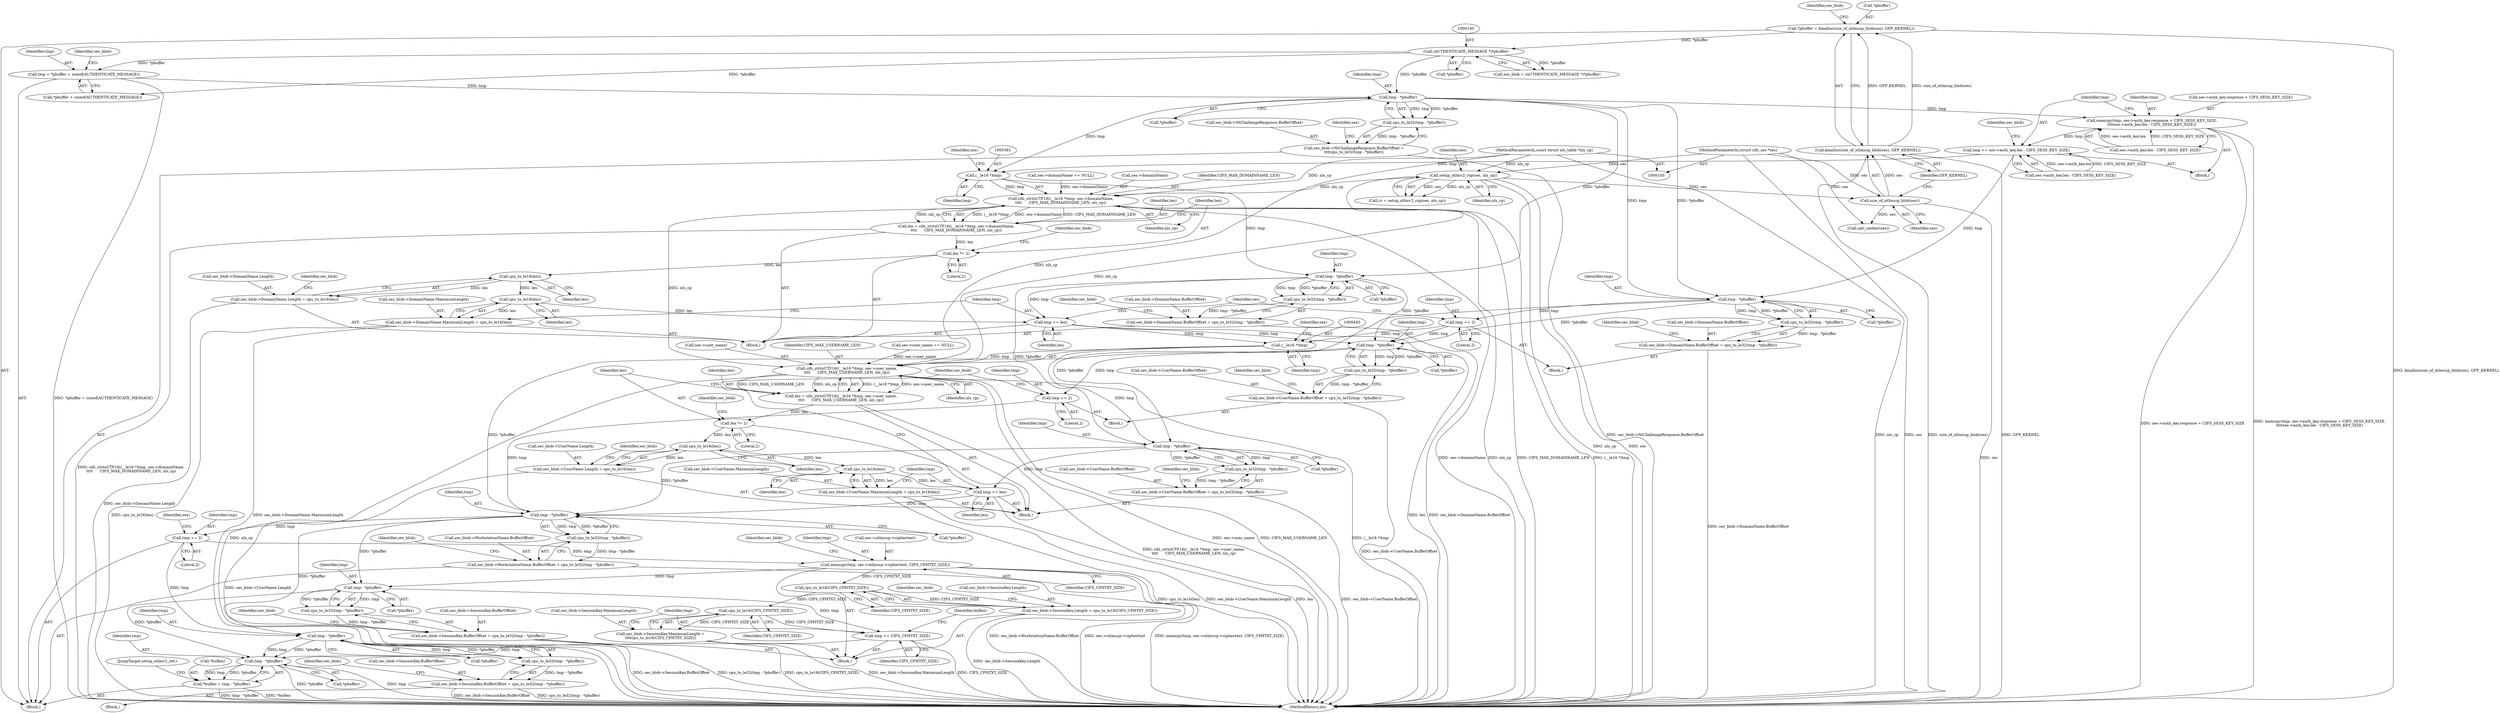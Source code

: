 digraph "0_linux_cabfb3680f78981d26c078a26e5c748531257ebb@API" {
"1000196" [label="(Call,tmp = *pbuffer + sizeof(AUTHENTICATE_MESSAGE))"];
"1000139" [label="(Call,(AUTHENTICATE_MESSAGE *)*pbuffer)"];
"1000130" [label="(Call,*pbuffer = kmalloc(size_of_ntlmssp_blob(ses), GFP_KERNEL))"];
"1000133" [label="(Call,kmalloc(size_of_ntlmssp_blob(ses), GFP_KERNEL))"];
"1000134" [label="(Call,size_of_ntlmssp_blob(ses))"];
"1000115" [label="(Call,setup_ntlmv2_rsp(ses, nls_cp))"];
"1000106" [label="(MethodParameterIn,struct cifs_ses *ses)"];
"1000107" [label="(MethodParameterIn,const struct nls_table *nls_cp)"];
"1000239" [label="(Call,tmp - *pbuffer)"];
"1000238" [label="(Call,cpu_to_le32(tmp - *pbuffer))"];
"1000232" [label="(Call,sec_blob->NtChallengeResponse.BufferOffset =\n\t\t\t\tcpu_to_le32(tmp - *pbuffer))"];
"1000250" [label="(Call,memcpy(tmp, ses->auth_key.response + CIFS_SESS_KEY_SIZE,\n\t\t\t\tses->auth_key.len - CIFS_SESS_KEY_SIZE))"];
"1000266" [label="(Call,tmp += ses->auth_key.len - CIFS_SESS_KEY_SIZE)"];
"1000333" [label="(Call,tmp - *pbuffer)"];
"1000332" [label="(Call,cpu_to_le32(tmp - *pbuffer))"];
"1000326" [label="(Call,sec_blob->DomainName.BufferOffset = cpu_to_le32(tmp - *pbuffer))"];
"1000351" [label="(Call,tmp += 2)"];
"1000415" [label="(Call,tmp - *pbuffer)"];
"1000414" [label="(Call,cpu_to_le32(tmp - *pbuffer))"];
"1000408" [label="(Call,sec_blob->UserName.BufferOffset = cpu_to_le32(tmp - *pbuffer))"];
"1000433" [label="(Call,tmp += 2)"];
"1000490" [label="(Call,tmp - *pbuffer)"];
"1000489" [label="(Call,cpu_to_le32(tmp - *pbuffer))"];
"1000483" [label="(Call,sec_blob->WorkstationName.BufferOffset = cpu_to_le32(tmp - *pbuffer))"];
"1000508" [label="(Call,tmp += 2)"];
"1000532" [label="(Call,memcpy(tmp, ses->ntlmssp->ciphertext, CIFS_CPHTXT_SIZE))"];
"1000547" [label="(Call,tmp - *pbuffer)"];
"1000546" [label="(Call,cpu_to_le32(tmp - *pbuffer))"];
"1000540" [label="(Call,sec_blob->SessionKey.BufferOffset = cpu_to_le32(tmp - *pbuffer))"];
"1000567" [label="(Call,tmp += CIFS_CPHTXT_SIZE)"];
"1000600" [label="(Call,tmp - *pbuffer)"];
"1000597" [label="(Call,*buflen = tmp - *pbuffer)"];
"1000557" [label="(Call,cpu_to_le16(CIFS_CPHTXT_SIZE))"];
"1000551" [label="(Call,sec_blob->SessionKey.Length = cpu_to_le16(CIFS_CPHTXT_SIZE))"];
"1000565" [label="(Call,cpu_to_le16(CIFS_CPHTXT_SIZE))"];
"1000559" [label="(Call,sec_blob->SessionKey.MaximumLength =\n\t\t\t\tcpu_to_le16(CIFS_CPHTXT_SIZE))"];
"1000579" [label="(Call,tmp - *pbuffer)"];
"1000578" [label="(Call,cpu_to_le32(tmp - *pbuffer))"];
"1000572" [label="(Call,sec_blob->SessionKey.BufferOffset = cpu_to_le32(tmp - *pbuffer))"];
"1000442" [label="(Call,(__le16 *)tmp)"];
"1000441" [label="(Call,cifs_strtoUTF16((__le16 *)tmp, ses->user_name,\n\t\t\t\t      CIFS_MAX_USERNAME_LEN, nls_cp))"];
"1000439" [label="(Call,len = cifs_strtoUTF16((__le16 *)tmp, ses->user_name,\n\t\t\t\t      CIFS_MAX_USERNAME_LEN, nls_cp))"];
"1000450" [label="(Call,len *= 2)"];
"1000470" [label="(Call,cpu_to_le16(len))"];
"1000464" [label="(Call,sec_blob->UserName.Length = cpu_to_le16(len))"];
"1000478" [label="(Call,cpu_to_le16(len))"];
"1000472" [label="(Call,sec_blob->UserName.MaximumLength = cpu_to_le16(len))"];
"1000480" [label="(Call,tmp += len)"];
"1000460" [label="(Call,tmp - *pbuffer)"];
"1000459" [label="(Call,cpu_to_le32(tmp - *pbuffer))"];
"1000453" [label="(Call,sec_blob->UserName.BufferOffset = cpu_to_le32(tmp - *pbuffer))"];
"1000360" [label="(Call,(__le16 *)tmp)"];
"1000359" [label="(Call,cifs_strtoUTF16((__le16 *)tmp, ses->domainName,\n\t\t\t\t      CIFS_MAX_DOMAINNAME_LEN, nls_cp))"];
"1000357" [label="(Call,len = cifs_strtoUTF16((__le16 *)tmp, ses->domainName,\n\t\t\t\t      CIFS_MAX_DOMAINNAME_LEN, nls_cp))"];
"1000368" [label="(Call,len *= 2)"];
"1000388" [label="(Call,cpu_to_le16(len))"];
"1000382" [label="(Call,sec_blob->DomainName.Length = cpu_to_le16(len))"];
"1000396" [label="(Call,cpu_to_le16(len))"];
"1000390" [label="(Call,sec_blob->DomainName.MaximumLength = cpu_to_le16(len))"];
"1000398" [label="(Call,tmp += len)"];
"1000378" [label="(Call,tmp - *pbuffer)"];
"1000377" [label="(Call,cpu_to_le32(tmp - *pbuffer))"];
"1000371" [label="(Call,sec_blob->DomainName.BufferOffset = cpu_to_le32(tmp - *pbuffer))"];
"1000422" [label="(Identifier,sec_blob)"];
"1000351" [label="(Call,tmp += 2)"];
"1000490" [label="(Call,tmp - *pbuffer)"];
"1000433" [label="(Call,tmp += 2)"];
"1000141" [label="(Call,*pbuffer)"];
"1000491" [label="(Identifier,tmp)"];
"1000327" [label="(Call,sec_blob->DomainName.BufferOffset)"];
"1000400" [label="(Identifier,len)"];
"1000353" [label="(Literal,2)"];
"1000440" [label="(Identifier,len)"];
"1000233" [label="(Call,sec_blob->NtChallengeResponse.BufferOffset)"];
"1000532" [label="(Call,memcpy(tmp, ses->ntlmssp->ciphertext, CIFS_CPHTXT_SIZE))"];
"1000355" [label="(Block,)"];
"1000479" [label="(Identifier,len)"];
"1000415" [label="(Call,tmp - *pbuffer)"];
"1000541" [label="(Call,sec_blob->SessionKey.BufferOffset)"];
"1000551" [label="(Call,sec_blob->SessionKey.Length = cpu_to_le16(CIFS_CPHTXT_SIZE))"];
"1000448" [label="(Identifier,CIFS_MAX_USERNAME_LEN)"];
"1000139" [label="(Call,(AUTHENTICATE_MESSAGE *)*pbuffer)"];
"1000566" [label="(Identifier,CIFS_CPHTXT_SIZE)"];
"1000335" [label="(Call,*pbuffer)"];
"1000531" [label="(Block,)"];
"1000461" [label="(Identifier,tmp)"];
"1000390" [label="(Call,sec_blob->DomainName.MaximumLength = cpu_to_le16(len))"];
"1000377" [label="(Call,cpu_to_le32(tmp - *pbuffer))"];
"1000454" [label="(Call,sec_blob->UserName.BufferOffset)"];
"1000267" [label="(Identifier,tmp)"];
"1000106" [label="(MethodParameterIn,struct cifs_ses *ses)"];
"1000352" [label="(Identifier,tmp)"];
"1000138" [label="(Identifier,sec_blob)"];
"1000486" [label="(Identifier,sec_blob)"];
"1000601" [label="(Identifier,tmp)"];
"1000517" [label="(Identifier,ses)"];
"1000326" [label="(Call,sec_blob->DomainName.BufferOffset = cpu_to_le32(tmp - *pbuffer))"];
"1000434" [label="(Identifier,tmp)"];
"1000568" [label="(Identifier,tmp)"];
"1000471" [label="(Identifier,len)"];
"1000475" [label="(Identifier,sec_blob)"];
"1000382" [label="(Call,sec_blob->DomainName.Length = cpu_to_le16(len))"];
"1000117" [label="(Identifier,nls_cp)"];
"1000251" [label="(Identifier,tmp)"];
"1000409" [label="(Call,sec_blob->UserName.BufferOffset)"];
"1000573" [label="(Call,sec_blob->SessionKey.BufferOffset)"];
"1000320" [label="(Call,ses->domainName == NULL)"];
"1000600" [label="(Call,tmp - *pbuffer)"];
"1000508" [label="(Call,tmp += 2)"];
"1000137" [label="(Call,sec_blob = (AUTHENTICATE_MESSAGE *)*pbuffer)"];
"1000372" [label="(Call,sec_blob->DomainName.BufferOffset)"];
"1000452" [label="(Literal,2)"];
"1000478" [label="(Call,cpu_to_le16(len))"];
"1000362" [label="(Identifier,tmp)"];
"1000435" [label="(Literal,2)"];
"1000268" [label="(Call,ses->auth_key.len - CIFS_SESS_KEY_SIZE)"];
"1000450" [label="(Call,len *= 2)"];
"1000198" [label="(Call,*pbuffer + sizeof(AUTHENTICATE_MESSAGE))"];
"1000449" [label="(Identifier,nls_cp)"];
"1000414" [label="(Call,cpu_to_le32(tmp - *pbuffer))"];
"1000241" [label="(Call,*pbuffer)"];
"1000543" [label="(Identifier,sec_blob)"];
"1000408" [label="(Call,sec_blob->UserName.BufferOffset = cpu_to_le32(tmp - *pbuffer))"];
"1000552" [label="(Call,sec_blob->SessionKey.Length)"];
"1000380" [label="(Call,*pbuffer)"];
"1000597" [label="(Call,*buflen = tmp - *pbuffer)"];
"1000548" [label="(Identifier,tmp)"];
"1000266" [label="(Call,tmp += ses->auth_key.len - CIFS_SESS_KEY_SIZE)"];
"1000529" [label="(Call,calc_seckey(ses))"];
"1000578" [label="(Call,cpu_to_le32(tmp - *pbuffer))"];
"1000367" [label="(Identifier,nls_cp)"];
"1000402" [label="(Call,ses->user_name == NULL)"];
"1000464" [label="(Call,sec_blob->UserName.Length = cpu_to_le16(len))"];
"1000371" [label="(Call,sec_blob->DomainName.BufferOffset = cpu_to_le32(tmp - *pbuffer))"];
"1000360" [label="(Call,(__le16 *)tmp)"];
"1000115" [label="(Call,setup_ntlmv2_rsp(ses, nls_cp))"];
"1000359" [label="(Call,cifs_strtoUTF16((__le16 *)tmp, ses->domainName,\n\t\t\t\t      CIFS_MAX_DOMAINNAME_LEN, nls_cp))"];
"1000546" [label="(Call,cpu_to_le32(tmp - *pbuffer))"];
"1000581" [label="(Call,*pbuffer)"];
"1000416" [label="(Identifier,tmp)"];
"1000437" [label="(Block,)"];
"1000473" [label="(Call,sec_blob->UserName.MaximumLength)"];
"1000470" [label="(Call,cpu_to_le16(len))"];
"1000113" [label="(Call,rc = setup_ntlmv2_rsp(ses, nls_cp))"];
"1000134" [label="(Call,size_of_ntlmssp_blob(ses))"];
"1000259" [label="(Call,ses->auth_key.len - CIFS_SESS_KEY_SIZE)"];
"1000357" [label="(Call,len = cifs_strtoUTF16((__le16 *)tmp, ses->domainName,\n\t\t\t\t      CIFS_MAX_DOMAINNAME_LEN, nls_cp))"];
"1000385" [label="(Identifier,sec_blob)"];
"1000240" [label="(Identifier,tmp)"];
"1000558" [label="(Identifier,CIFS_CPHTXT_SIZE)"];
"1000196" [label="(Call,tmp = *pbuffer + sizeof(AUTHENTICATE_MESSAGE))"];
"1000559" [label="(Call,sec_blob->SessionKey.MaximumLength =\n\t\t\t\tcpu_to_le16(CIFS_CPHTXT_SIZE))"];
"1000334" [label="(Identifier,tmp)"];
"1000489" [label="(Call,cpu_to_le32(tmp - *pbuffer))"];
"1000399" [label="(Identifier,tmp)"];
"1000554" [label="(Identifier,sec_blob)"];
"1000472" [label="(Call,sec_blob->UserName.MaximumLength = cpu_to_le16(len))"];
"1000389" [label="(Identifier,len)"];
"1000252" [label="(Call,ses->auth_key.response + CIFS_SESS_KEY_SIZE)"];
"1000580" [label="(Identifier,tmp)"];
"1000460" [label="(Call,tmp - *pbuffer)"];
"1000482" [label="(Identifier,len)"];
"1000572" [label="(Call,sec_blob->SessionKey.BufferOffset = cpu_to_le32(tmp - *pbuffer))"];
"1000451" [label="(Identifier,len)"];
"1000446" [label="(Identifier,ses)"];
"1000370" [label="(Literal,2)"];
"1000509" [label="(Identifier,tmp)"];
"1000383" [label="(Call,sec_blob->DomainName.Length)"];
"1000364" [label="(Identifier,ses)"];
"1000340" [label="(Identifier,sec_blob)"];
"1000481" [label="(Identifier,tmp)"];
"1000332" [label="(Call,cpu_to_le32(tmp - *pbuffer))"];
"1000492" [label="(Call,*pbuffer)"];
"1000607" [label="(MethodReturn,int)"];
"1000510" [label="(Literal,2)"];
"1000480" [label="(Call,tmp += len)"];
"1000557" [label="(Call,cpu_to_le16(CIFS_CPHTXT_SIZE))"];
"1000417" [label="(Call,*pbuffer)"];
"1000579" [label="(Call,tmp - *pbuffer)"];
"1000533" [label="(Identifier,tmp)"];
"1000391" [label="(Call,sec_blob->DomainName.MaximumLength)"];
"1000131" [label="(Call,*pbuffer)"];
"1000249" [label="(Block,)"];
"1000497" [label="(Identifier,sec_blob)"];
"1000444" [label="(Identifier,tmp)"];
"1000453" [label="(Call,sec_blob->UserName.BufferOffset = cpu_to_le32(tmp - *pbuffer))"];
"1000363" [label="(Call,ses->domainName)"];
"1000397" [label="(Identifier,len)"];
"1000562" [label="(Identifier,sec_blob)"];
"1000278" [label="(Identifier,sec_blob)"];
"1000586" [label="(Identifier,sec_blob)"];
"1000398" [label="(Call,tmp += len)"];
"1000549" [label="(Call,*pbuffer)"];
"1000540" [label="(Call,sec_blob->SessionKey.BufferOffset = cpu_to_le32(tmp - *pbuffer))"];
"1000368" [label="(Call,len *= 2)"];
"1000439" [label="(Call,len = cifs_strtoUTF16((__le16 *)tmp, ses->user_name,\n\t\t\t\t      CIFS_MAX_USERNAME_LEN, nls_cp))"];
"1000246" [label="(Identifier,ses)"];
"1000445" [label="(Call,ses->user_name)"];
"1000604" [label="(JumpTarget,setup_ntlmv2_ret:)"];
"1000459" [label="(Call,cpu_to_le32(tmp - *pbuffer))"];
"1000369" [label="(Identifier,len)"];
"1000205" [label="(Identifier,sec_blob)"];
"1000135" [label="(Identifier,ses)"];
"1000325" [label="(Block,)"];
"1000456" [label="(Identifier,sec_blob)"];
"1000130" [label="(Call,*pbuffer = kmalloc(size_of_ntlmssp_blob(ses), GFP_KERNEL))"];
"1000539" [label="(Identifier,CIFS_CPHTXT_SIZE)"];
"1000465" [label="(Call,sec_blob->UserName.Length)"];
"1000238" [label="(Call,cpu_to_le32(tmp - *pbuffer))"];
"1000404" [label="(Identifier,ses)"];
"1000250" [label="(Call,memcpy(tmp, ses->auth_key.response + CIFS_SESS_KEY_SIZE,\n\t\t\t\tses->auth_key.len - CIFS_SESS_KEY_SIZE))"];
"1000467" [label="(Identifier,sec_blob)"];
"1000602" [label="(Call,*pbuffer)"];
"1000483" [label="(Call,sec_blob->WorkstationName.BufferOffset = cpu_to_le32(tmp - *pbuffer))"];
"1000599" [label="(Identifier,buflen)"];
"1000462" [label="(Call,*pbuffer)"];
"1000567" [label="(Call,tmp += CIFS_CPHTXT_SIZE)"];
"1000197" [label="(Identifier,tmp)"];
"1000442" [label="(Call,(__le16 *)tmp)"];
"1000232" [label="(Call,sec_blob->NtChallengeResponse.BufferOffset =\n\t\t\t\tcpu_to_le32(tmp - *pbuffer))"];
"1000396" [label="(Call,cpu_to_le16(len))"];
"1000374" [label="(Identifier,sec_blob)"];
"1000393" [label="(Identifier,sec_blob)"];
"1000571" [label="(Block,)"];
"1000388" [label="(Call,cpu_to_le16(len))"];
"1000441" [label="(Call,cifs_strtoUTF16((__le16 *)tmp, ses->user_name,\n\t\t\t\t      CIFS_MAX_USERNAME_LEN, nls_cp))"];
"1000358" [label="(Identifier,len)"];
"1000107" [label="(MethodParameterIn,const struct nls_table *nls_cp)"];
"1000136" [label="(Identifier,GFP_KERNEL)"];
"1000407" [label="(Block,)"];
"1000565" [label="(Call,cpu_to_le16(CIFS_CPHTXT_SIZE))"];
"1000534" [label="(Call,ses->ntlmssp->ciphertext)"];
"1000560" [label="(Call,sec_blob->SessionKey.MaximumLength)"];
"1000378" [label="(Call,tmp - *pbuffer)"];
"1000484" [label="(Call,sec_blob->WorkstationName.BufferOffset)"];
"1000379" [label="(Identifier,tmp)"];
"1000547" [label="(Call,tmp - *pbuffer)"];
"1000116" [label="(Identifier,ses)"];
"1000133" [label="(Call,kmalloc(size_of_ntlmssp_blob(ses), GFP_KERNEL))"];
"1000333" [label="(Call,tmp - *pbuffer)"];
"1000366" [label="(Identifier,CIFS_MAX_DOMAINNAME_LEN)"];
"1000108" [label="(Block,)"];
"1000239" [label="(Call,tmp - *pbuffer)"];
"1000598" [label="(Call,*buflen)"];
"1000569" [label="(Identifier,CIFS_CPHTXT_SIZE)"];
"1000196" -> "1000108"  [label="AST: "];
"1000196" -> "1000198"  [label="CFG: "];
"1000197" -> "1000196"  [label="AST: "];
"1000198" -> "1000196"  [label="AST: "];
"1000205" -> "1000196"  [label="CFG: "];
"1000196" -> "1000607"  [label="DDG: *pbuffer + sizeof(AUTHENTICATE_MESSAGE)"];
"1000139" -> "1000196"  [label="DDG: *pbuffer"];
"1000196" -> "1000239"  [label="DDG: tmp"];
"1000139" -> "1000137"  [label="AST: "];
"1000139" -> "1000141"  [label="CFG: "];
"1000140" -> "1000139"  [label="AST: "];
"1000141" -> "1000139"  [label="AST: "];
"1000137" -> "1000139"  [label="CFG: "];
"1000139" -> "1000137"  [label="DDG: *pbuffer"];
"1000130" -> "1000139"  [label="DDG: *pbuffer"];
"1000139" -> "1000198"  [label="DDG: *pbuffer"];
"1000139" -> "1000239"  [label="DDG: *pbuffer"];
"1000130" -> "1000108"  [label="AST: "];
"1000130" -> "1000133"  [label="CFG: "];
"1000131" -> "1000130"  [label="AST: "];
"1000133" -> "1000130"  [label="AST: "];
"1000138" -> "1000130"  [label="CFG: "];
"1000130" -> "1000607"  [label="DDG: kmalloc(size_of_ntlmssp_blob(ses), GFP_KERNEL)"];
"1000133" -> "1000130"  [label="DDG: size_of_ntlmssp_blob(ses)"];
"1000133" -> "1000130"  [label="DDG: GFP_KERNEL"];
"1000133" -> "1000136"  [label="CFG: "];
"1000134" -> "1000133"  [label="AST: "];
"1000136" -> "1000133"  [label="AST: "];
"1000133" -> "1000607"  [label="DDG: size_of_ntlmssp_blob(ses)"];
"1000133" -> "1000607"  [label="DDG: GFP_KERNEL"];
"1000134" -> "1000133"  [label="DDG: ses"];
"1000134" -> "1000135"  [label="CFG: "];
"1000135" -> "1000134"  [label="AST: "];
"1000136" -> "1000134"  [label="CFG: "];
"1000134" -> "1000607"  [label="DDG: ses"];
"1000115" -> "1000134"  [label="DDG: ses"];
"1000106" -> "1000134"  [label="DDG: ses"];
"1000134" -> "1000529"  [label="DDG: ses"];
"1000115" -> "1000113"  [label="AST: "];
"1000115" -> "1000117"  [label="CFG: "];
"1000116" -> "1000115"  [label="AST: "];
"1000117" -> "1000115"  [label="AST: "];
"1000113" -> "1000115"  [label="CFG: "];
"1000115" -> "1000607"  [label="DDG: nls_cp"];
"1000115" -> "1000607"  [label="DDG: ses"];
"1000115" -> "1000113"  [label="DDG: ses"];
"1000115" -> "1000113"  [label="DDG: nls_cp"];
"1000106" -> "1000115"  [label="DDG: ses"];
"1000107" -> "1000115"  [label="DDG: nls_cp"];
"1000115" -> "1000359"  [label="DDG: nls_cp"];
"1000115" -> "1000441"  [label="DDG: nls_cp"];
"1000106" -> "1000103"  [label="AST: "];
"1000106" -> "1000607"  [label="DDG: ses"];
"1000106" -> "1000529"  [label="DDG: ses"];
"1000107" -> "1000103"  [label="AST: "];
"1000107" -> "1000607"  [label="DDG: nls_cp"];
"1000107" -> "1000359"  [label="DDG: nls_cp"];
"1000107" -> "1000441"  [label="DDG: nls_cp"];
"1000239" -> "1000238"  [label="AST: "];
"1000239" -> "1000241"  [label="CFG: "];
"1000240" -> "1000239"  [label="AST: "];
"1000241" -> "1000239"  [label="AST: "];
"1000238" -> "1000239"  [label="CFG: "];
"1000239" -> "1000238"  [label="DDG: tmp"];
"1000239" -> "1000238"  [label="DDG: *pbuffer"];
"1000239" -> "1000250"  [label="DDG: tmp"];
"1000239" -> "1000333"  [label="DDG: tmp"];
"1000239" -> "1000333"  [label="DDG: *pbuffer"];
"1000239" -> "1000360"  [label="DDG: tmp"];
"1000239" -> "1000378"  [label="DDG: *pbuffer"];
"1000238" -> "1000232"  [label="AST: "];
"1000232" -> "1000238"  [label="CFG: "];
"1000238" -> "1000232"  [label="DDG: tmp - *pbuffer"];
"1000232" -> "1000108"  [label="AST: "];
"1000233" -> "1000232"  [label="AST: "];
"1000246" -> "1000232"  [label="CFG: "];
"1000232" -> "1000607"  [label="DDG: sec_blob->NtChallengeResponse.BufferOffset"];
"1000250" -> "1000249"  [label="AST: "];
"1000250" -> "1000259"  [label="CFG: "];
"1000251" -> "1000250"  [label="AST: "];
"1000252" -> "1000250"  [label="AST: "];
"1000259" -> "1000250"  [label="AST: "];
"1000267" -> "1000250"  [label="CFG: "];
"1000250" -> "1000607"  [label="DDG: ses->auth_key.response + CIFS_SESS_KEY_SIZE"];
"1000250" -> "1000607"  [label="DDG: memcpy(tmp, ses->auth_key.response + CIFS_SESS_KEY_SIZE,\n\t\t\t\tses->auth_key.len - CIFS_SESS_KEY_SIZE)"];
"1000259" -> "1000250"  [label="DDG: ses->auth_key.len"];
"1000259" -> "1000250"  [label="DDG: CIFS_SESS_KEY_SIZE"];
"1000250" -> "1000266"  [label="DDG: tmp"];
"1000266" -> "1000249"  [label="AST: "];
"1000266" -> "1000268"  [label="CFG: "];
"1000267" -> "1000266"  [label="AST: "];
"1000268" -> "1000266"  [label="AST: "];
"1000278" -> "1000266"  [label="CFG: "];
"1000268" -> "1000266"  [label="DDG: ses->auth_key.len"];
"1000268" -> "1000266"  [label="DDG: CIFS_SESS_KEY_SIZE"];
"1000266" -> "1000333"  [label="DDG: tmp"];
"1000266" -> "1000360"  [label="DDG: tmp"];
"1000333" -> "1000332"  [label="AST: "];
"1000333" -> "1000335"  [label="CFG: "];
"1000334" -> "1000333"  [label="AST: "];
"1000335" -> "1000333"  [label="AST: "];
"1000332" -> "1000333"  [label="CFG: "];
"1000333" -> "1000332"  [label="DDG: tmp"];
"1000333" -> "1000332"  [label="DDG: *pbuffer"];
"1000333" -> "1000351"  [label="DDG: tmp"];
"1000333" -> "1000415"  [label="DDG: *pbuffer"];
"1000333" -> "1000460"  [label="DDG: *pbuffer"];
"1000332" -> "1000326"  [label="AST: "];
"1000326" -> "1000332"  [label="CFG: "];
"1000332" -> "1000326"  [label="DDG: tmp - *pbuffer"];
"1000326" -> "1000325"  [label="AST: "];
"1000327" -> "1000326"  [label="AST: "];
"1000340" -> "1000326"  [label="CFG: "];
"1000326" -> "1000607"  [label="DDG: sec_blob->DomainName.BufferOffset"];
"1000351" -> "1000325"  [label="AST: "];
"1000351" -> "1000353"  [label="CFG: "];
"1000352" -> "1000351"  [label="AST: "];
"1000353" -> "1000351"  [label="AST: "];
"1000404" -> "1000351"  [label="CFG: "];
"1000351" -> "1000415"  [label="DDG: tmp"];
"1000351" -> "1000442"  [label="DDG: tmp"];
"1000415" -> "1000414"  [label="AST: "];
"1000415" -> "1000417"  [label="CFG: "];
"1000416" -> "1000415"  [label="AST: "];
"1000417" -> "1000415"  [label="AST: "];
"1000414" -> "1000415"  [label="CFG: "];
"1000415" -> "1000414"  [label="DDG: tmp"];
"1000415" -> "1000414"  [label="DDG: *pbuffer"];
"1000398" -> "1000415"  [label="DDG: tmp"];
"1000378" -> "1000415"  [label="DDG: *pbuffer"];
"1000415" -> "1000433"  [label="DDG: tmp"];
"1000415" -> "1000490"  [label="DDG: *pbuffer"];
"1000414" -> "1000408"  [label="AST: "];
"1000408" -> "1000414"  [label="CFG: "];
"1000414" -> "1000408"  [label="DDG: tmp - *pbuffer"];
"1000408" -> "1000407"  [label="AST: "];
"1000409" -> "1000408"  [label="AST: "];
"1000422" -> "1000408"  [label="CFG: "];
"1000408" -> "1000607"  [label="DDG: sec_blob->UserName.BufferOffset"];
"1000433" -> "1000407"  [label="AST: "];
"1000433" -> "1000435"  [label="CFG: "];
"1000434" -> "1000433"  [label="AST: "];
"1000435" -> "1000433"  [label="AST: "];
"1000486" -> "1000433"  [label="CFG: "];
"1000433" -> "1000490"  [label="DDG: tmp"];
"1000490" -> "1000489"  [label="AST: "];
"1000490" -> "1000492"  [label="CFG: "];
"1000491" -> "1000490"  [label="AST: "];
"1000492" -> "1000490"  [label="AST: "];
"1000489" -> "1000490"  [label="CFG: "];
"1000490" -> "1000489"  [label="DDG: tmp"];
"1000490" -> "1000489"  [label="DDG: *pbuffer"];
"1000480" -> "1000490"  [label="DDG: tmp"];
"1000460" -> "1000490"  [label="DDG: *pbuffer"];
"1000490" -> "1000508"  [label="DDG: tmp"];
"1000490" -> "1000547"  [label="DDG: *pbuffer"];
"1000490" -> "1000579"  [label="DDG: *pbuffer"];
"1000489" -> "1000483"  [label="AST: "];
"1000483" -> "1000489"  [label="CFG: "];
"1000489" -> "1000483"  [label="DDG: tmp - *pbuffer"];
"1000483" -> "1000108"  [label="AST: "];
"1000484" -> "1000483"  [label="AST: "];
"1000497" -> "1000483"  [label="CFG: "];
"1000483" -> "1000607"  [label="DDG: sec_blob->WorkstationName.BufferOffset"];
"1000508" -> "1000108"  [label="AST: "];
"1000508" -> "1000510"  [label="CFG: "];
"1000509" -> "1000508"  [label="AST: "];
"1000510" -> "1000508"  [label="AST: "];
"1000517" -> "1000508"  [label="CFG: "];
"1000508" -> "1000532"  [label="DDG: tmp"];
"1000508" -> "1000579"  [label="DDG: tmp"];
"1000532" -> "1000531"  [label="AST: "];
"1000532" -> "1000539"  [label="CFG: "];
"1000533" -> "1000532"  [label="AST: "];
"1000534" -> "1000532"  [label="AST: "];
"1000539" -> "1000532"  [label="AST: "];
"1000543" -> "1000532"  [label="CFG: "];
"1000532" -> "1000607"  [label="DDG: ses->ntlmssp->ciphertext"];
"1000532" -> "1000607"  [label="DDG: memcpy(tmp, ses->ntlmssp->ciphertext, CIFS_CPHTXT_SIZE)"];
"1000532" -> "1000547"  [label="DDG: tmp"];
"1000532" -> "1000557"  [label="DDG: CIFS_CPHTXT_SIZE"];
"1000547" -> "1000546"  [label="AST: "];
"1000547" -> "1000549"  [label="CFG: "];
"1000548" -> "1000547"  [label="AST: "];
"1000549" -> "1000547"  [label="AST: "];
"1000546" -> "1000547"  [label="CFG: "];
"1000547" -> "1000546"  [label="DDG: tmp"];
"1000547" -> "1000546"  [label="DDG: *pbuffer"];
"1000547" -> "1000567"  [label="DDG: tmp"];
"1000547" -> "1000600"  [label="DDG: *pbuffer"];
"1000546" -> "1000540"  [label="AST: "];
"1000540" -> "1000546"  [label="CFG: "];
"1000546" -> "1000540"  [label="DDG: tmp - *pbuffer"];
"1000540" -> "1000531"  [label="AST: "];
"1000541" -> "1000540"  [label="AST: "];
"1000554" -> "1000540"  [label="CFG: "];
"1000540" -> "1000607"  [label="DDG: cpu_to_le32(tmp - *pbuffer)"];
"1000540" -> "1000607"  [label="DDG: sec_blob->SessionKey.BufferOffset"];
"1000567" -> "1000531"  [label="AST: "];
"1000567" -> "1000569"  [label="CFG: "];
"1000568" -> "1000567"  [label="AST: "];
"1000569" -> "1000567"  [label="AST: "];
"1000599" -> "1000567"  [label="CFG: "];
"1000567" -> "1000607"  [label="DDG: CIFS_CPHTXT_SIZE"];
"1000565" -> "1000567"  [label="DDG: CIFS_CPHTXT_SIZE"];
"1000567" -> "1000600"  [label="DDG: tmp"];
"1000600" -> "1000597"  [label="AST: "];
"1000600" -> "1000602"  [label="CFG: "];
"1000601" -> "1000600"  [label="AST: "];
"1000602" -> "1000600"  [label="AST: "];
"1000597" -> "1000600"  [label="CFG: "];
"1000600" -> "1000607"  [label="DDG: *pbuffer"];
"1000600" -> "1000607"  [label="DDG: tmp"];
"1000600" -> "1000597"  [label="DDG: tmp"];
"1000600" -> "1000597"  [label="DDG: *pbuffer"];
"1000579" -> "1000600"  [label="DDG: tmp"];
"1000579" -> "1000600"  [label="DDG: *pbuffer"];
"1000597" -> "1000108"  [label="AST: "];
"1000598" -> "1000597"  [label="AST: "];
"1000604" -> "1000597"  [label="CFG: "];
"1000597" -> "1000607"  [label="DDG: *buflen"];
"1000597" -> "1000607"  [label="DDG: tmp - *pbuffer"];
"1000557" -> "1000551"  [label="AST: "];
"1000557" -> "1000558"  [label="CFG: "];
"1000558" -> "1000557"  [label="AST: "];
"1000551" -> "1000557"  [label="CFG: "];
"1000557" -> "1000551"  [label="DDG: CIFS_CPHTXT_SIZE"];
"1000557" -> "1000565"  [label="DDG: CIFS_CPHTXT_SIZE"];
"1000551" -> "1000531"  [label="AST: "];
"1000552" -> "1000551"  [label="AST: "];
"1000562" -> "1000551"  [label="CFG: "];
"1000551" -> "1000607"  [label="DDG: sec_blob->SessionKey.Length"];
"1000565" -> "1000559"  [label="AST: "];
"1000565" -> "1000566"  [label="CFG: "];
"1000566" -> "1000565"  [label="AST: "];
"1000559" -> "1000565"  [label="CFG: "];
"1000565" -> "1000559"  [label="DDG: CIFS_CPHTXT_SIZE"];
"1000559" -> "1000531"  [label="AST: "];
"1000560" -> "1000559"  [label="AST: "];
"1000568" -> "1000559"  [label="CFG: "];
"1000559" -> "1000607"  [label="DDG: sec_blob->SessionKey.MaximumLength"];
"1000559" -> "1000607"  [label="DDG: cpu_to_le16(CIFS_CPHTXT_SIZE)"];
"1000579" -> "1000578"  [label="AST: "];
"1000579" -> "1000581"  [label="CFG: "];
"1000580" -> "1000579"  [label="AST: "];
"1000581" -> "1000579"  [label="AST: "];
"1000578" -> "1000579"  [label="CFG: "];
"1000579" -> "1000578"  [label="DDG: tmp"];
"1000579" -> "1000578"  [label="DDG: *pbuffer"];
"1000578" -> "1000572"  [label="AST: "];
"1000572" -> "1000578"  [label="CFG: "];
"1000578" -> "1000572"  [label="DDG: tmp - *pbuffer"];
"1000572" -> "1000571"  [label="AST: "];
"1000573" -> "1000572"  [label="AST: "];
"1000586" -> "1000572"  [label="CFG: "];
"1000572" -> "1000607"  [label="DDG: cpu_to_le32(tmp - *pbuffer)"];
"1000572" -> "1000607"  [label="DDG: sec_blob->SessionKey.BufferOffset"];
"1000442" -> "1000441"  [label="AST: "];
"1000442" -> "1000444"  [label="CFG: "];
"1000443" -> "1000442"  [label="AST: "];
"1000444" -> "1000442"  [label="AST: "];
"1000446" -> "1000442"  [label="CFG: "];
"1000442" -> "1000441"  [label="DDG: tmp"];
"1000398" -> "1000442"  [label="DDG: tmp"];
"1000442" -> "1000460"  [label="DDG: tmp"];
"1000441" -> "1000439"  [label="AST: "];
"1000441" -> "1000449"  [label="CFG: "];
"1000445" -> "1000441"  [label="AST: "];
"1000448" -> "1000441"  [label="AST: "];
"1000449" -> "1000441"  [label="AST: "];
"1000439" -> "1000441"  [label="CFG: "];
"1000441" -> "1000607"  [label="DDG: (__le16 *)tmp"];
"1000441" -> "1000607"  [label="DDG: nls_cp"];
"1000441" -> "1000607"  [label="DDG: ses->user_name"];
"1000441" -> "1000607"  [label="DDG: CIFS_MAX_USERNAME_LEN"];
"1000441" -> "1000439"  [label="DDG: (__le16 *)tmp"];
"1000441" -> "1000439"  [label="DDG: ses->user_name"];
"1000441" -> "1000439"  [label="DDG: CIFS_MAX_USERNAME_LEN"];
"1000441" -> "1000439"  [label="DDG: nls_cp"];
"1000402" -> "1000441"  [label="DDG: ses->user_name"];
"1000359" -> "1000441"  [label="DDG: nls_cp"];
"1000439" -> "1000437"  [label="AST: "];
"1000440" -> "1000439"  [label="AST: "];
"1000451" -> "1000439"  [label="CFG: "];
"1000439" -> "1000607"  [label="DDG: cifs_strtoUTF16((__le16 *)tmp, ses->user_name,\n\t\t\t\t      CIFS_MAX_USERNAME_LEN, nls_cp)"];
"1000439" -> "1000450"  [label="DDG: len"];
"1000450" -> "1000437"  [label="AST: "];
"1000450" -> "1000452"  [label="CFG: "];
"1000451" -> "1000450"  [label="AST: "];
"1000452" -> "1000450"  [label="AST: "];
"1000456" -> "1000450"  [label="CFG: "];
"1000450" -> "1000470"  [label="DDG: len"];
"1000470" -> "1000464"  [label="AST: "];
"1000470" -> "1000471"  [label="CFG: "];
"1000471" -> "1000470"  [label="AST: "];
"1000464" -> "1000470"  [label="CFG: "];
"1000470" -> "1000464"  [label="DDG: len"];
"1000470" -> "1000478"  [label="DDG: len"];
"1000464" -> "1000437"  [label="AST: "];
"1000465" -> "1000464"  [label="AST: "];
"1000475" -> "1000464"  [label="CFG: "];
"1000464" -> "1000607"  [label="DDG: sec_blob->UserName.Length"];
"1000478" -> "1000472"  [label="AST: "];
"1000478" -> "1000479"  [label="CFG: "];
"1000479" -> "1000478"  [label="AST: "];
"1000472" -> "1000478"  [label="CFG: "];
"1000478" -> "1000472"  [label="DDG: len"];
"1000478" -> "1000480"  [label="DDG: len"];
"1000472" -> "1000437"  [label="AST: "];
"1000473" -> "1000472"  [label="AST: "];
"1000481" -> "1000472"  [label="CFG: "];
"1000472" -> "1000607"  [label="DDG: sec_blob->UserName.MaximumLength"];
"1000472" -> "1000607"  [label="DDG: cpu_to_le16(len)"];
"1000480" -> "1000437"  [label="AST: "];
"1000480" -> "1000482"  [label="CFG: "];
"1000481" -> "1000480"  [label="AST: "];
"1000482" -> "1000480"  [label="AST: "];
"1000486" -> "1000480"  [label="CFG: "];
"1000480" -> "1000607"  [label="DDG: len"];
"1000460" -> "1000480"  [label="DDG: tmp"];
"1000460" -> "1000459"  [label="AST: "];
"1000460" -> "1000462"  [label="CFG: "];
"1000461" -> "1000460"  [label="AST: "];
"1000462" -> "1000460"  [label="AST: "];
"1000459" -> "1000460"  [label="CFG: "];
"1000460" -> "1000459"  [label="DDG: tmp"];
"1000460" -> "1000459"  [label="DDG: *pbuffer"];
"1000378" -> "1000460"  [label="DDG: *pbuffer"];
"1000459" -> "1000453"  [label="AST: "];
"1000453" -> "1000459"  [label="CFG: "];
"1000459" -> "1000453"  [label="DDG: tmp - *pbuffer"];
"1000453" -> "1000437"  [label="AST: "];
"1000454" -> "1000453"  [label="AST: "];
"1000467" -> "1000453"  [label="CFG: "];
"1000453" -> "1000607"  [label="DDG: sec_blob->UserName.BufferOffset"];
"1000360" -> "1000359"  [label="AST: "];
"1000360" -> "1000362"  [label="CFG: "];
"1000361" -> "1000360"  [label="AST: "];
"1000362" -> "1000360"  [label="AST: "];
"1000364" -> "1000360"  [label="CFG: "];
"1000360" -> "1000359"  [label="DDG: tmp"];
"1000360" -> "1000378"  [label="DDG: tmp"];
"1000359" -> "1000357"  [label="AST: "];
"1000359" -> "1000367"  [label="CFG: "];
"1000363" -> "1000359"  [label="AST: "];
"1000366" -> "1000359"  [label="AST: "];
"1000367" -> "1000359"  [label="AST: "];
"1000357" -> "1000359"  [label="CFG: "];
"1000359" -> "1000607"  [label="DDG: nls_cp"];
"1000359" -> "1000607"  [label="DDG: CIFS_MAX_DOMAINNAME_LEN"];
"1000359" -> "1000607"  [label="DDG: (__le16 *)tmp"];
"1000359" -> "1000607"  [label="DDG: ses->domainName"];
"1000359" -> "1000357"  [label="DDG: (__le16 *)tmp"];
"1000359" -> "1000357"  [label="DDG: ses->domainName"];
"1000359" -> "1000357"  [label="DDG: CIFS_MAX_DOMAINNAME_LEN"];
"1000359" -> "1000357"  [label="DDG: nls_cp"];
"1000320" -> "1000359"  [label="DDG: ses->domainName"];
"1000357" -> "1000355"  [label="AST: "];
"1000358" -> "1000357"  [label="AST: "];
"1000369" -> "1000357"  [label="CFG: "];
"1000357" -> "1000607"  [label="DDG: cifs_strtoUTF16((__le16 *)tmp, ses->domainName,\n\t\t\t\t      CIFS_MAX_DOMAINNAME_LEN, nls_cp)"];
"1000357" -> "1000368"  [label="DDG: len"];
"1000368" -> "1000355"  [label="AST: "];
"1000368" -> "1000370"  [label="CFG: "];
"1000369" -> "1000368"  [label="AST: "];
"1000370" -> "1000368"  [label="AST: "];
"1000374" -> "1000368"  [label="CFG: "];
"1000368" -> "1000388"  [label="DDG: len"];
"1000388" -> "1000382"  [label="AST: "];
"1000388" -> "1000389"  [label="CFG: "];
"1000389" -> "1000388"  [label="AST: "];
"1000382" -> "1000388"  [label="CFG: "];
"1000388" -> "1000382"  [label="DDG: len"];
"1000388" -> "1000396"  [label="DDG: len"];
"1000382" -> "1000355"  [label="AST: "];
"1000383" -> "1000382"  [label="AST: "];
"1000393" -> "1000382"  [label="CFG: "];
"1000382" -> "1000607"  [label="DDG: sec_blob->DomainName.Length"];
"1000396" -> "1000390"  [label="AST: "];
"1000396" -> "1000397"  [label="CFG: "];
"1000397" -> "1000396"  [label="AST: "];
"1000390" -> "1000396"  [label="CFG: "];
"1000396" -> "1000390"  [label="DDG: len"];
"1000396" -> "1000398"  [label="DDG: len"];
"1000390" -> "1000355"  [label="AST: "];
"1000391" -> "1000390"  [label="AST: "];
"1000399" -> "1000390"  [label="CFG: "];
"1000390" -> "1000607"  [label="DDG: cpu_to_le16(len)"];
"1000390" -> "1000607"  [label="DDG: sec_blob->DomainName.MaximumLength"];
"1000398" -> "1000355"  [label="AST: "];
"1000398" -> "1000400"  [label="CFG: "];
"1000399" -> "1000398"  [label="AST: "];
"1000400" -> "1000398"  [label="AST: "];
"1000404" -> "1000398"  [label="CFG: "];
"1000398" -> "1000607"  [label="DDG: len"];
"1000378" -> "1000398"  [label="DDG: tmp"];
"1000378" -> "1000377"  [label="AST: "];
"1000378" -> "1000380"  [label="CFG: "];
"1000379" -> "1000378"  [label="AST: "];
"1000380" -> "1000378"  [label="AST: "];
"1000377" -> "1000378"  [label="CFG: "];
"1000378" -> "1000377"  [label="DDG: tmp"];
"1000378" -> "1000377"  [label="DDG: *pbuffer"];
"1000377" -> "1000371"  [label="AST: "];
"1000371" -> "1000377"  [label="CFG: "];
"1000377" -> "1000371"  [label="DDG: tmp - *pbuffer"];
"1000371" -> "1000355"  [label="AST: "];
"1000372" -> "1000371"  [label="AST: "];
"1000385" -> "1000371"  [label="CFG: "];
"1000371" -> "1000607"  [label="DDG: sec_blob->DomainName.BufferOffset"];
}
